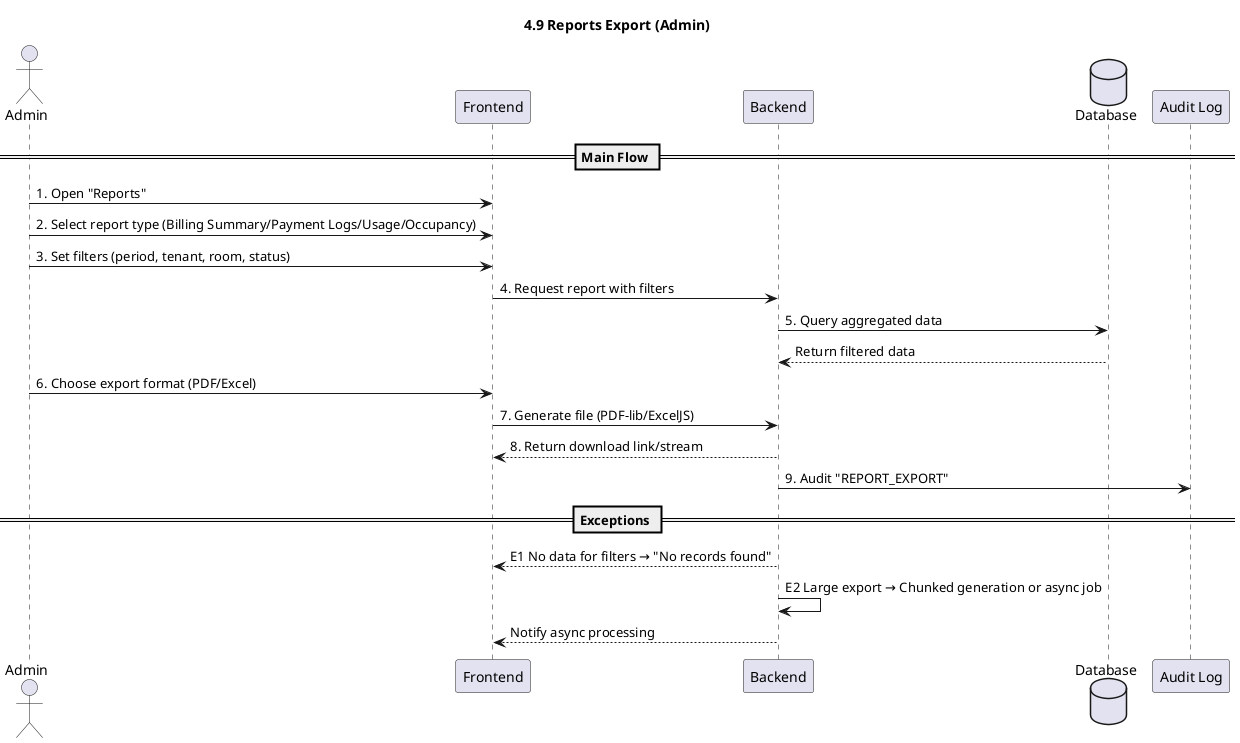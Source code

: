 @startuml
title 4.9 Reports Export (Admin)

actor Admin
participant Frontend
participant Backend
database Database
participant "Audit Log" as Log

== Main Flow ==
Admin -> Frontend: 1. Open "Reports"
Admin -> Frontend: 2. Select report type (Billing Summary/Payment Logs/Usage/Occupancy)
Admin -> Frontend: 3. Set filters (period, tenant, room, status)
Frontend -> Backend: 4. Request report with filters
Backend -> Database: 5. Query aggregated data
Database --> Backend: Return filtered data
Admin -> Frontend: 6. Choose export format (PDF/Excel)
Frontend -> Backend: 7. Generate file (PDF-lib/ExcelJS)
Backend --> Frontend: 8. Return download link/stream
Backend -> Log: 9. Audit "REPORT_EXPORT"

== Exceptions ==
Backend --> Frontend: E1 No data for filters → "No records found"

Backend -> Backend: E2 Large export → Chunked generation or async job
Backend --> Frontend: Notify async processing

@enduml
